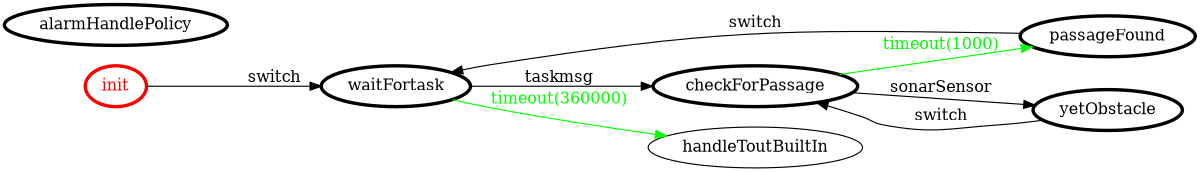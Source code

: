 /*
*
* A GraphViz DOT FSM description 
* Please use a GraphViz visualizer (like http://www.webgraphviz.com)
*  
*/

digraph finite_state_machine {
	rankdir=LR
	size="8,5"
	
	init [ color = red ][ fontcolor = red ][ penwidth = 3 ]
	passageFound [ color = black ][ fontcolor = black ][ penwidth = 3 ]
	checkForPassage [ color = black ][ fontcolor = black ][ penwidth = 3 ]
	yetObstacle [ color = black ][ fontcolor = black ][ penwidth = 3 ]
	alarmHandlePolicy [ color = black ][ fontcolor = black ][ penwidth = 3 ]
	waitFortask [ color = black ][ fontcolor = black ][ penwidth = 3 ]
	
	waitFortask -> checkForPassage [ label = "taskmsg" ][ color = black ][ fontcolor = black ]
	checkForPassage -> yetObstacle [ label = "sonarSensor" ][ color = black ][ fontcolor = black ]
	yetObstacle -> checkForPassage [ label = "switch" ][ color = black ][ fontcolor = black ]
	passageFound -> waitFortask [ label = "switch" ][ color = black ][ fontcolor = black ]
	checkForPassage -> passageFound [ label = "timeout(1000)" ][ color = green ][ fontcolor = green ]
	waitFortask -> handleToutBuiltIn [ label = "timeout(360000)" ][ color = green ][ fontcolor = green ]
	init -> waitFortask [ label = "switch" ][ color = black ][ fontcolor = black ]
}
